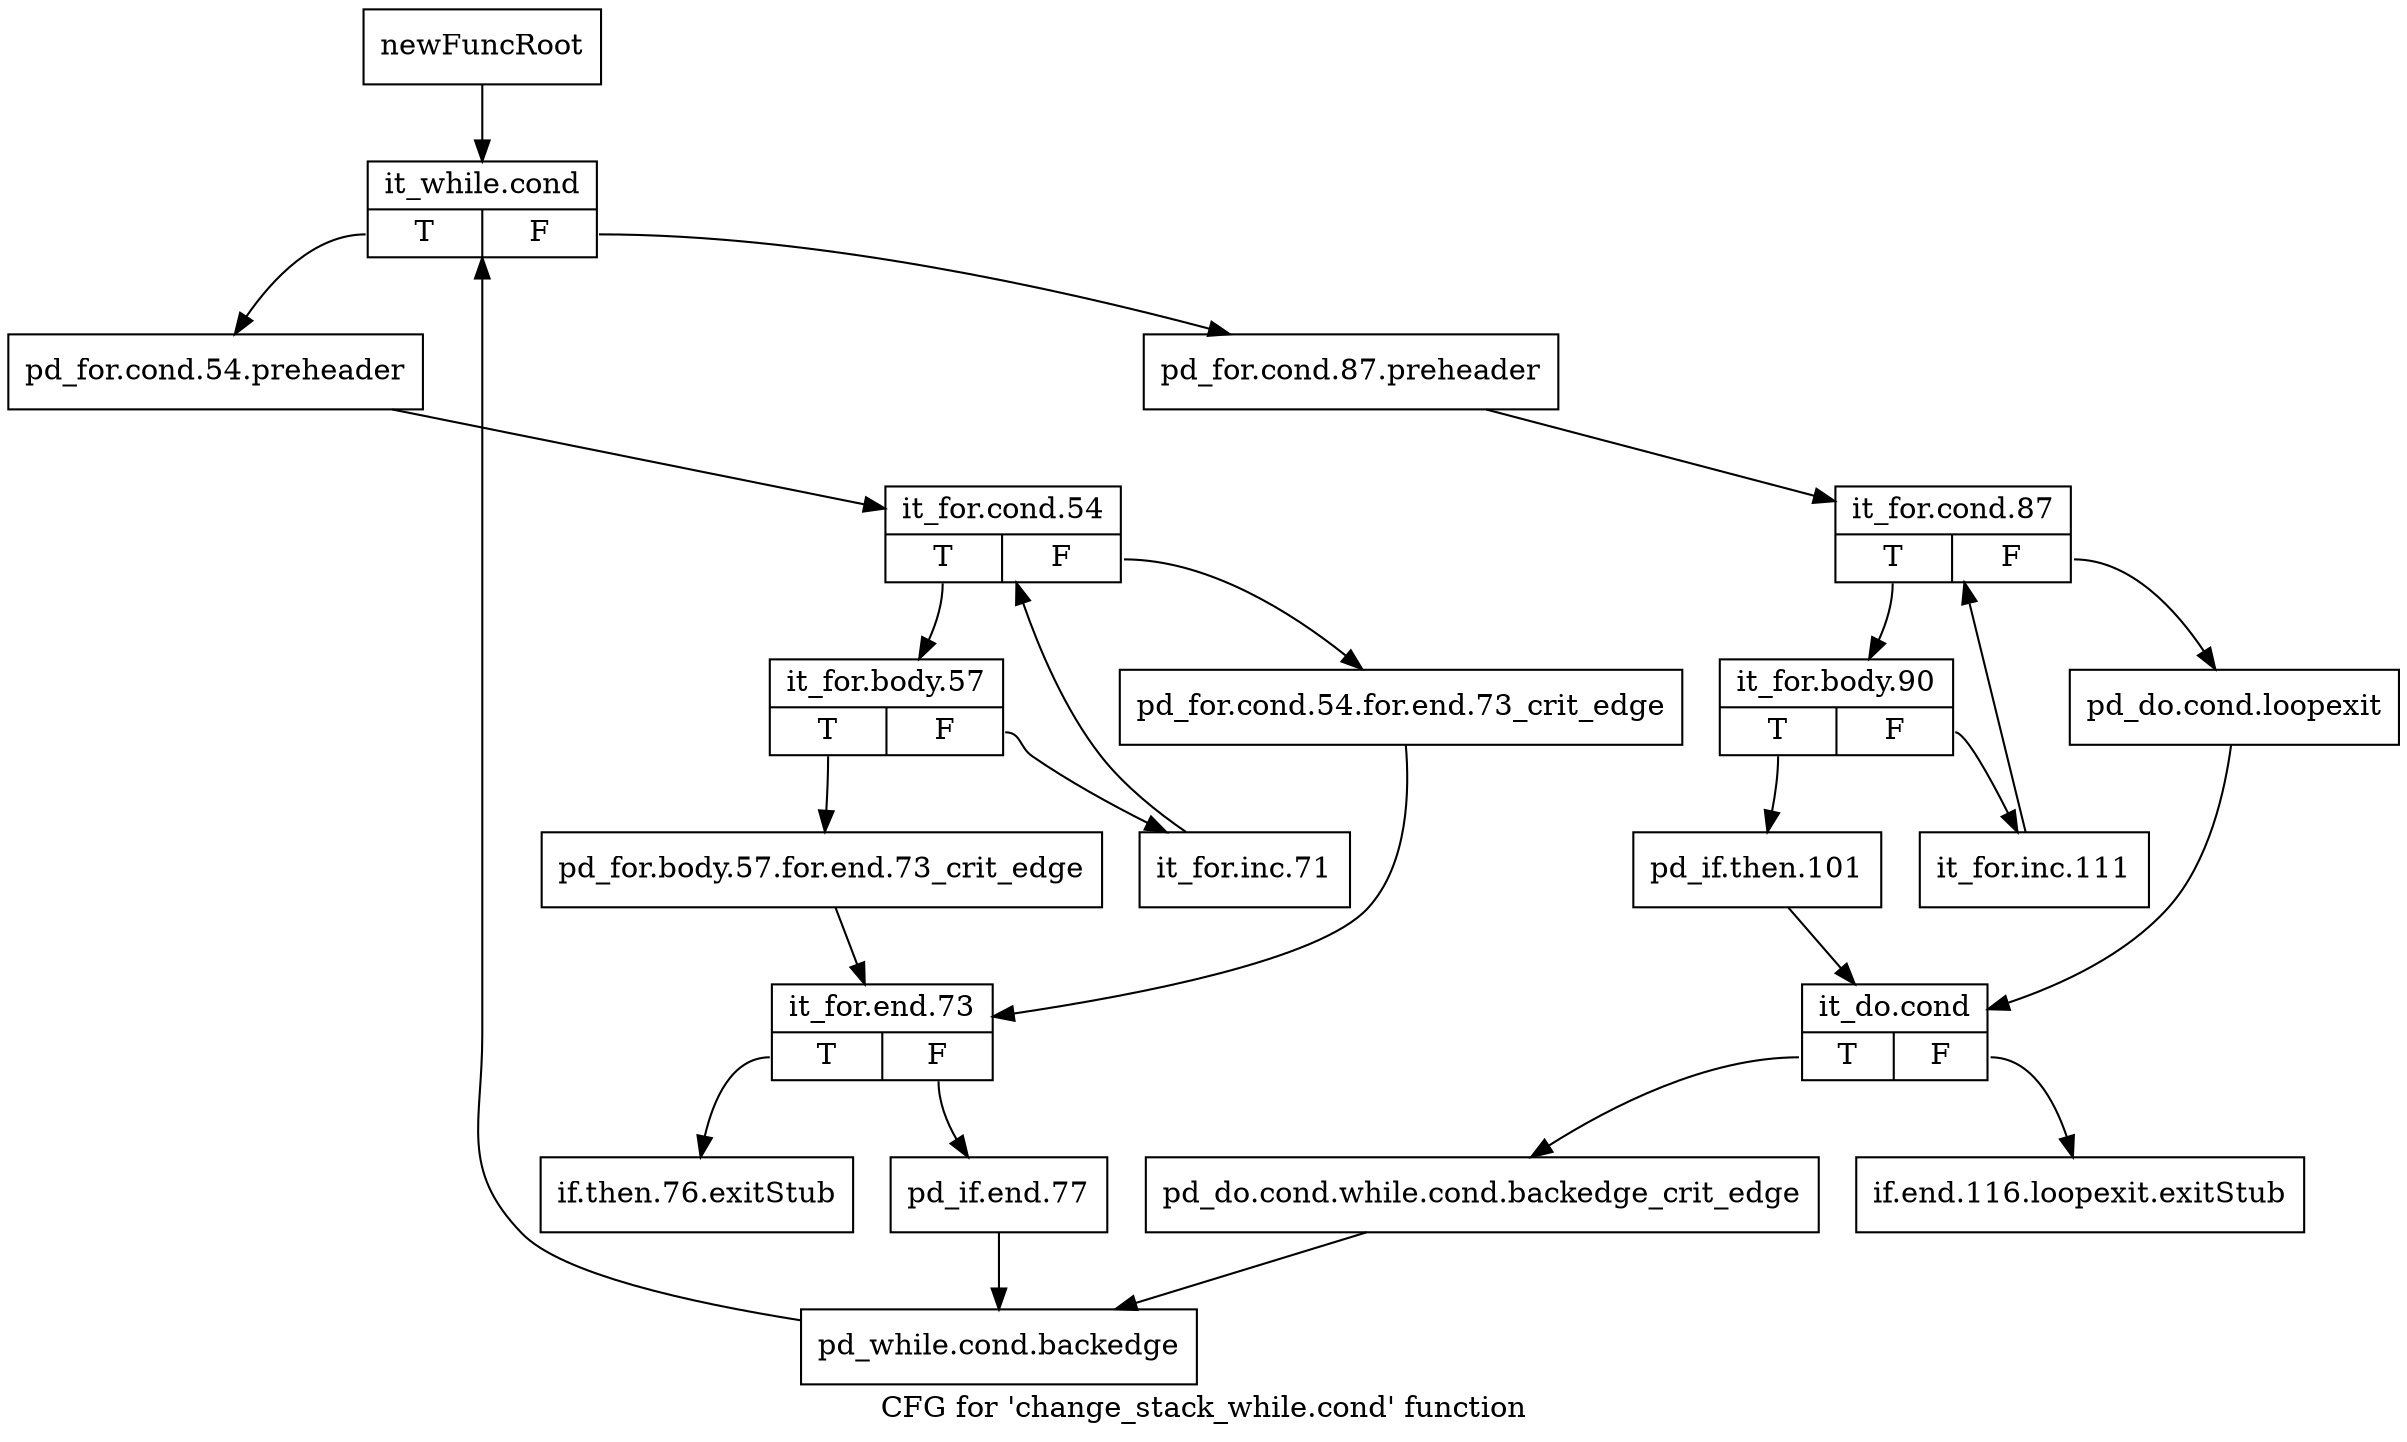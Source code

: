 digraph "CFG for 'change_stack_while.cond' function" {
	label="CFG for 'change_stack_while.cond' function";

	Node0xb95e7d0 [shape=record,label="{newFuncRoot}"];
	Node0xb95e7d0 -> Node0xb95e8c0;
	Node0xb95e820 [shape=record,label="{if.end.116.loopexit.exitStub}"];
	Node0xb95e870 [shape=record,label="{if.then.76.exitStub}"];
	Node0xb95e8c0 [shape=record,label="{it_while.cond|{<s0>T|<s1>F}}"];
	Node0xb95e8c0:s0 -> Node0xb95eb90;
	Node0xb95e8c0:s1 -> Node0xb95e910;
	Node0xb95e910 [shape=record,label="{pd_for.cond.87.preheader}"];
	Node0xb95e910 -> Node0xb95e960;
	Node0xb95e960 [shape=record,label="{it_for.cond.87|{<s0>T|<s1>F}}"];
	Node0xb95e960:s0 -> Node0xb95ea00;
	Node0xb95e960:s1 -> Node0xb95e9b0;
	Node0xb95e9b0 [shape=record,label="{pd_do.cond.loopexit}"];
	Node0xb95e9b0 -> Node0xb95eaf0;
	Node0xb95ea00 [shape=record,label="{it_for.body.90|{<s0>T|<s1>F}}"];
	Node0xb95ea00:s0 -> Node0xb95eaa0;
	Node0xb95ea00:s1 -> Node0xb95ea50;
	Node0xb95ea50 [shape=record,label="{it_for.inc.111}"];
	Node0xb95ea50 -> Node0xb95e960;
	Node0xb95eaa0 [shape=record,label="{pd_if.then.101}"];
	Node0xb95eaa0 -> Node0xb95eaf0;
	Node0xb95eaf0 [shape=record,label="{it_do.cond|{<s0>T|<s1>F}}"];
	Node0xb95eaf0:s0 -> Node0xb95eb40;
	Node0xb95eaf0:s1 -> Node0xb95e820;
	Node0xb95eb40 [shape=record,label="{pd_do.cond.while.cond.backedge_crit_edge}"];
	Node0xb95eb40 -> Node0xb95ee10;
	Node0xb95eb90 [shape=record,label="{pd_for.cond.54.preheader}"];
	Node0xb95eb90 -> Node0xb95ebe0;
	Node0xb95ebe0 [shape=record,label="{it_for.cond.54|{<s0>T|<s1>F}}"];
	Node0xb95ebe0:s0 -> Node0xb95ec80;
	Node0xb95ebe0:s1 -> Node0xb95ec30;
	Node0xb95ec30 [shape=record,label="{pd_for.cond.54.for.end.73_crit_edge}"];
	Node0xb95ec30 -> Node0xb95ed70;
	Node0xb95ec80 [shape=record,label="{it_for.body.57|{<s0>T|<s1>F}}"];
	Node0xb95ec80:s0 -> Node0xb95ed20;
	Node0xb95ec80:s1 -> Node0xb95ecd0;
	Node0xb95ecd0 [shape=record,label="{it_for.inc.71}"];
	Node0xb95ecd0 -> Node0xb95ebe0;
	Node0xb95ed20 [shape=record,label="{pd_for.body.57.for.end.73_crit_edge}"];
	Node0xb95ed20 -> Node0xb95ed70;
	Node0xb95ed70 [shape=record,label="{it_for.end.73|{<s0>T|<s1>F}}"];
	Node0xb95ed70:s0 -> Node0xb95e870;
	Node0xb95ed70:s1 -> Node0xb95edc0;
	Node0xb95edc0 [shape=record,label="{pd_if.end.77}"];
	Node0xb95edc0 -> Node0xb95ee10;
	Node0xb95ee10 [shape=record,label="{pd_while.cond.backedge}"];
	Node0xb95ee10 -> Node0xb95e8c0;
}
